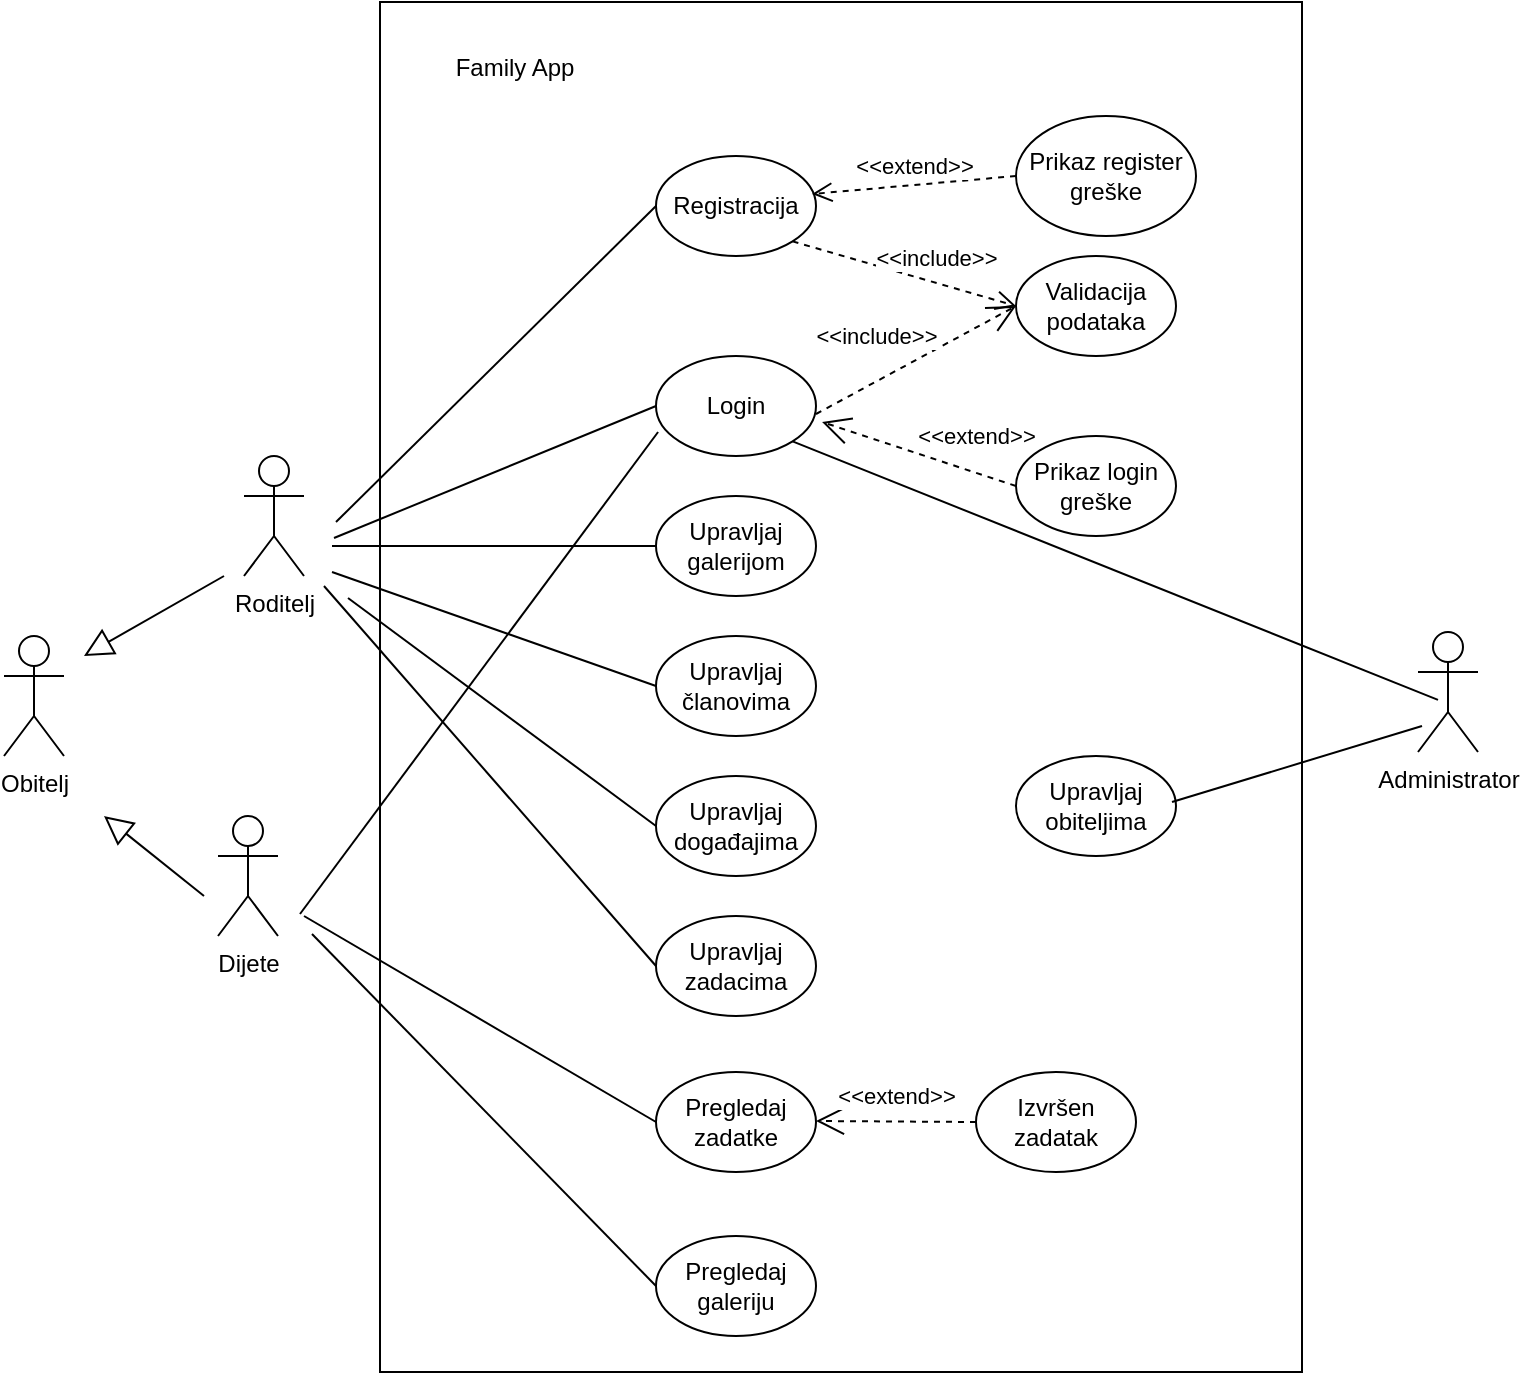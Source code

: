 <mxfile version="14.1.1" type="device"><diagram id="hv77w2Oy51p_Bv1SKCbv" name="Page-1"><mxGraphModel dx="1351" dy="643" grid="0" gridSize="10" guides="1" tooltips="1" connect="1" arrows="1" fold="1" page="1" pageScale="1" pageWidth="850" pageHeight="1100" math="0" shadow="0"><root><mxCell id="0"/><mxCell id="1" parent="0"/><mxCell id="rSWVFbI0ZCmtl2oP1PCj-1" value="Obitelj" style="shape=umlActor;verticalLabelPosition=bottom;verticalAlign=top;html=1;" vertex="1" parent="1"><mxGeometry x="70" y="475" width="30" height="60" as="geometry"/></mxCell><mxCell id="rSWVFbI0ZCmtl2oP1PCj-2" value="Roditelj" style="shape=umlActor;verticalLabelPosition=bottom;verticalAlign=top;html=1;" vertex="1" parent="1"><mxGeometry x="190" y="385" width="30" height="60" as="geometry"/></mxCell><mxCell id="rSWVFbI0ZCmtl2oP1PCj-3" value="Dijete" style="shape=umlActor;verticalLabelPosition=bottom;verticalAlign=top;html=1;" vertex="1" parent="1"><mxGeometry x="177" y="565" width="30" height="60" as="geometry"/></mxCell><mxCell id="rSWVFbI0ZCmtl2oP1PCj-6" value="" style="endArrow=block;endFill=0;endSize=12;html=1;strokeColor=#000000;fillColor=#FFFFFF;" edge="1" parent="1"><mxGeometry width="160" relative="1" as="geometry"><mxPoint x="180" y="445" as="sourcePoint"/><mxPoint x="110" y="485" as="targetPoint"/></mxGeometry></mxCell><mxCell id="rSWVFbI0ZCmtl2oP1PCj-7" value="" style="endArrow=block;endFill=0;endSize=12;html=1;strokeColor=#000000;fillColor=#FFFFFF;" edge="1" parent="1"><mxGeometry width="160" relative="1" as="geometry"><mxPoint x="170" y="605" as="sourcePoint"/><mxPoint x="120" y="565" as="targetPoint"/><Array as="points"/></mxGeometry></mxCell><mxCell id="rSWVFbI0ZCmtl2oP1PCj-131" value="Administrator" style="shape=umlActor;verticalLabelPosition=bottom;verticalAlign=top;html=1;" vertex="1" parent="1"><mxGeometry x="777" y="473" width="30" height="60" as="geometry"/></mxCell><mxCell id="rSWVFbI0ZCmtl2oP1PCj-137" value="" style="rounded=0;whiteSpace=wrap;html=1;shadow=0;" vertex="1" parent="1"><mxGeometry x="258" y="158" width="461" height="685" as="geometry"/></mxCell><mxCell id="rSWVFbI0ZCmtl2oP1PCj-138" value="Family App" style="text;html=1;strokeColor=none;fillColor=none;align=center;verticalAlign=middle;whiteSpace=wrap;rounded=0;" vertex="1" parent="1"><mxGeometry x="250" y="171" width="151" height="40" as="geometry"/></mxCell><mxCell id="rSWVFbI0ZCmtl2oP1PCj-139" value="Registracija" style="ellipse;whiteSpace=wrap;html=1;" vertex="1" parent="1"><mxGeometry x="396" y="235" width="80" height="50" as="geometry"/></mxCell><mxCell id="rSWVFbI0ZCmtl2oP1PCj-140" value="Prikaz register greške" style="ellipse;whiteSpace=wrap;html=1;" vertex="1" parent="1"><mxGeometry x="576" y="215" width="90" height="60" as="geometry"/></mxCell><mxCell id="rSWVFbI0ZCmtl2oP1PCj-141" value="Validacija podataka" style="ellipse;whiteSpace=wrap;html=1;" vertex="1" parent="1"><mxGeometry x="576" y="285" width="80" height="50" as="geometry"/></mxCell><mxCell id="rSWVFbI0ZCmtl2oP1PCj-142" value="&amp;lt;&amp;lt;extend&amp;gt;&amp;gt;" style="html=1;verticalAlign=bottom;endArrow=open;dashed=1;endSize=8;strokeColor=#000000;fillColor=#FFFFFF;exitX=0;exitY=0.5;exitDx=0;exitDy=0;entryX=0.975;entryY=0.38;entryDx=0;entryDy=0;entryPerimeter=0;" edge="1" parent="1" source="rSWVFbI0ZCmtl2oP1PCj-140" target="rSWVFbI0ZCmtl2oP1PCj-139"><mxGeometry relative="1" as="geometry"><mxPoint x="566" y="245" as="sourcePoint"/><mxPoint x="486" y="255" as="targetPoint"/><mxPoint as="offset"/></mxGeometry></mxCell><mxCell id="rSWVFbI0ZCmtl2oP1PCj-143" value="&amp;lt;&amp;lt;include&amp;gt;&amp;gt;" style="html=1;verticalAlign=bottom;endArrow=open;dashed=1;endSize=8;strokeColor=#000000;fillColor=#FFFFFF;exitX=1;exitY=1;exitDx=0;exitDy=0;entryX=0;entryY=0.5;entryDx=0;entryDy=0;" edge="1" parent="1" source="rSWVFbI0ZCmtl2oP1PCj-139" target="rSWVFbI0ZCmtl2oP1PCj-141"><mxGeometry x="0.268" y="3" relative="1" as="geometry"><mxPoint x="486" y="285" as="sourcePoint"/><mxPoint x="561" y="318.97" as="targetPoint"/><mxPoint as="offset"/></mxGeometry></mxCell><mxCell id="rSWVFbI0ZCmtl2oP1PCj-144" value="Login" style="ellipse;whiteSpace=wrap;html=1;" vertex="1" parent="1"><mxGeometry x="396" y="335" width="80" height="50" as="geometry"/></mxCell><mxCell id="rSWVFbI0ZCmtl2oP1PCj-145" value="&amp;lt;&amp;lt;include&amp;gt;&amp;gt;" style="endArrow=open;endSize=12;dashed=1;html=1;strokeColor=#000000;fillColor=#FFFFFF;entryX=0;entryY=0.5;entryDx=0;entryDy=0;" edge="1" parent="1" target="rSWVFbI0ZCmtl2oP1PCj-141"><mxGeometry x="-0.209" y="20" width="160" relative="1" as="geometry"><mxPoint x="476" y="364" as="sourcePoint"/><mxPoint x="576" y="325" as="targetPoint"/><mxPoint as="offset"/></mxGeometry></mxCell><mxCell id="rSWVFbI0ZCmtl2oP1PCj-146" value="Upravljaj galerijom" style="ellipse;whiteSpace=wrap;html=1;" vertex="1" parent="1"><mxGeometry x="396" y="405" width="80" height="50" as="geometry"/></mxCell><mxCell id="rSWVFbI0ZCmtl2oP1PCj-147" value="Upravljaj zadacima" style="ellipse;whiteSpace=wrap;html=1;" vertex="1" parent="1"><mxGeometry x="396" y="615" width="80" height="50" as="geometry"/></mxCell><mxCell id="rSWVFbI0ZCmtl2oP1PCj-148" value="Upravljaj članovima" style="ellipse;whiteSpace=wrap;html=1;" vertex="1" parent="1"><mxGeometry x="396" y="475" width="80" height="50" as="geometry"/></mxCell><mxCell id="rSWVFbI0ZCmtl2oP1PCj-149" value="Upravljaj događajima" style="ellipse;whiteSpace=wrap;html=1;" vertex="1" parent="1"><mxGeometry x="396" y="545" width="80" height="50" as="geometry"/></mxCell><mxCell id="rSWVFbI0ZCmtl2oP1PCj-150" value="Pregledaj zadatke" style="ellipse;whiteSpace=wrap;html=1;" vertex="1" parent="1"><mxGeometry x="396" y="693" width="80" height="50" as="geometry"/></mxCell><mxCell id="rSWVFbI0ZCmtl2oP1PCj-151" value="Izvršen zadatak" style="ellipse;whiteSpace=wrap;html=1;" vertex="1" parent="1"><mxGeometry x="556" y="693" width="80" height="50" as="geometry"/></mxCell><mxCell id="rSWVFbI0ZCmtl2oP1PCj-152" value="Pregledaj galeriju" style="ellipse;whiteSpace=wrap;html=1;" vertex="1" parent="1"><mxGeometry x="396" y="775" width="80" height="50" as="geometry"/></mxCell><mxCell id="rSWVFbI0ZCmtl2oP1PCj-153" value="&amp;lt;&amp;lt;extend&amp;gt;&amp;gt;" style="endArrow=open;endSize=12;dashed=1;html=1;strokeColor=#000000;fillColor=#FFFFFF;exitX=0;exitY=0.5;exitDx=0;exitDy=0;" edge="1" parent="1" source="rSWVFbI0ZCmtl2oP1PCj-151"><mxGeometry x="0.002" y="-13" width="160" relative="1" as="geometry"><mxPoint x="546" y="718" as="sourcePoint"/><mxPoint x="476" y="717.5" as="targetPoint"/><mxPoint as="offset"/></mxGeometry></mxCell><mxCell id="rSWVFbI0ZCmtl2oP1PCj-154" value="" style="endArrow=none;html=1;strokeColor=#000000;fillColor=#FFFFFF;entryX=0;entryY=0.5;entryDx=0;entryDy=0;" edge="1" parent="1" target="rSWVFbI0ZCmtl2oP1PCj-152"><mxGeometry width="50" height="50" relative="1" as="geometry"><mxPoint x="224" y="624" as="sourcePoint"/><mxPoint x="366" y="665" as="targetPoint"/></mxGeometry></mxCell><mxCell id="rSWVFbI0ZCmtl2oP1PCj-155" value="" style="endArrow=none;html=1;strokeColor=#000000;fillColor=#FFFFFF;entryX=0;entryY=0.5;entryDx=0;entryDy=0;" edge="1" parent="1" target="rSWVFbI0ZCmtl2oP1PCj-150"><mxGeometry width="50" height="50" relative="1" as="geometry"><mxPoint x="220" y="615" as="sourcePoint"/><mxPoint x="536" y="635" as="targetPoint"/></mxGeometry></mxCell><mxCell id="rSWVFbI0ZCmtl2oP1PCj-156" value="" style="endArrow=none;html=1;strokeColor=#000000;fillColor=#FFFFFF;entryX=0;entryY=0.5;entryDx=0;entryDy=0;exitX=1;exitY=1;exitDx=0;exitDy=0;exitPerimeter=0;" edge="1" parent="1" target="rSWVFbI0ZCmtl2oP1PCj-147"><mxGeometry width="50" height="50" relative="1" as="geometry"><mxPoint x="230" y="450" as="sourcePoint"/><mxPoint x="536" y="535" as="targetPoint"/></mxGeometry></mxCell><mxCell id="rSWVFbI0ZCmtl2oP1PCj-157" value="" style="endArrow=none;html=1;strokeColor=#000000;fillColor=#FFFFFF;entryX=0;entryY=0.5;entryDx=0;entryDy=0;" edge="1" parent="1" target="rSWVFbI0ZCmtl2oP1PCj-149"><mxGeometry width="50" height="50" relative="1" as="geometry"><mxPoint x="242" y="456" as="sourcePoint"/><mxPoint x="536" y="535" as="targetPoint"/></mxGeometry></mxCell><mxCell id="rSWVFbI0ZCmtl2oP1PCj-158" value="" style="endArrow=none;html=1;strokeColor=#000000;fillColor=#FFFFFF;entryX=0;entryY=0.5;entryDx=0;entryDy=0;" edge="1" parent="1" target="rSWVFbI0ZCmtl2oP1PCj-148"><mxGeometry width="50" height="50" relative="1" as="geometry"><mxPoint x="234" y="443" as="sourcePoint"/><mxPoint x="406" y="505" as="targetPoint"/></mxGeometry></mxCell><mxCell id="rSWVFbI0ZCmtl2oP1PCj-159" value="" style="endArrow=none;html=1;strokeColor=#000000;fillColor=#FFFFFF;entryX=0;entryY=0.5;entryDx=0;entryDy=0;" edge="1" parent="1" target="rSWVFbI0ZCmtl2oP1PCj-146"><mxGeometry width="50" height="50" relative="1" as="geometry"><mxPoint x="234" y="430" as="sourcePoint"/><mxPoint x="536" y="535" as="targetPoint"/></mxGeometry></mxCell><mxCell id="rSWVFbI0ZCmtl2oP1PCj-160" value="" style="endArrow=none;html=1;strokeColor=#000000;fillColor=#FFFFFF;entryX=0;entryY=0.5;entryDx=0;entryDy=0;" edge="1" parent="1" target="rSWVFbI0ZCmtl2oP1PCj-144"><mxGeometry width="50" height="50" relative="1" as="geometry"><mxPoint x="235" y="426" as="sourcePoint"/><mxPoint x="536" y="535" as="targetPoint"/></mxGeometry></mxCell><mxCell id="rSWVFbI0ZCmtl2oP1PCj-161" value="" style="endArrow=none;html=1;strokeColor=#000000;fillColor=#FFFFFF;entryX=0.013;entryY=0.76;entryDx=0;entryDy=0;entryPerimeter=0;" edge="1" parent="1" target="rSWVFbI0ZCmtl2oP1PCj-144"><mxGeometry width="50" height="50" relative="1" as="geometry"><mxPoint x="218" y="614" as="sourcePoint"/><mxPoint x="536" y="535" as="targetPoint"/></mxGeometry></mxCell><mxCell id="rSWVFbI0ZCmtl2oP1PCj-162" value="" style="endArrow=none;html=1;strokeColor=#000000;fillColor=#FFFFFF;entryX=0;entryY=0.5;entryDx=0;entryDy=0;" edge="1" parent="1" target="rSWVFbI0ZCmtl2oP1PCj-139"><mxGeometry width="50" height="50" relative="1" as="geometry"><mxPoint x="236" y="418" as="sourcePoint"/><mxPoint x="536" y="435" as="targetPoint"/></mxGeometry></mxCell><mxCell id="rSWVFbI0ZCmtl2oP1PCj-163" value="Prikaz login greške" style="ellipse;whiteSpace=wrap;html=1;" vertex="1" parent="1"><mxGeometry x="576" y="375" width="80" height="50" as="geometry"/></mxCell><mxCell id="rSWVFbI0ZCmtl2oP1PCj-164" value="&amp;lt;&amp;lt;extend&amp;gt;&amp;gt;" style="endArrow=open;endSize=12;dashed=1;html=1;strokeColor=#000000;fillColor=#FFFFFF;entryX=1.038;entryY=0.66;entryDx=0;entryDy=0;entryPerimeter=0;exitX=0;exitY=0.5;exitDx=0;exitDy=0;" edge="1" parent="1" source="rSWVFbI0ZCmtl2oP1PCj-163" target="rSWVFbI0ZCmtl2oP1PCj-144"><mxGeometry x="-0.474" y="-17" width="160" relative="1" as="geometry"><mxPoint x="476" y="455" as="sourcePoint"/><mxPoint x="636" y="455" as="targetPoint"/><mxPoint as="offset"/></mxGeometry></mxCell><mxCell id="rSWVFbI0ZCmtl2oP1PCj-165" value="" style="endArrow=none;html=1;strokeColor=#000000;fillColor=#FFFFFF;exitX=1;exitY=1;exitDx=0;exitDy=0;" edge="1" parent="1" source="rSWVFbI0ZCmtl2oP1PCj-144"><mxGeometry width="50" height="50" relative="1" as="geometry"><mxPoint x="465" y="625" as="sourcePoint"/><mxPoint x="787" y="506.963" as="targetPoint"/></mxGeometry></mxCell><mxCell id="rSWVFbI0ZCmtl2oP1PCj-166" value="Upravljaj obiteljima" style="ellipse;whiteSpace=wrap;html=1;" vertex="1" parent="1"><mxGeometry x="576" y="535" width="80" height="50" as="geometry"/></mxCell><mxCell id="rSWVFbI0ZCmtl2oP1PCj-167" value="" style="endArrow=none;html=1;strokeColor=#000000;fillColor=#FFFFFF;" edge="1" parent="1"><mxGeometry width="50" height="50" relative="1" as="geometry"><mxPoint x="654" y="558" as="sourcePoint"/><mxPoint x="779" y="520" as="targetPoint"/></mxGeometry></mxCell></root></mxGraphModel></diagram></mxfile>
